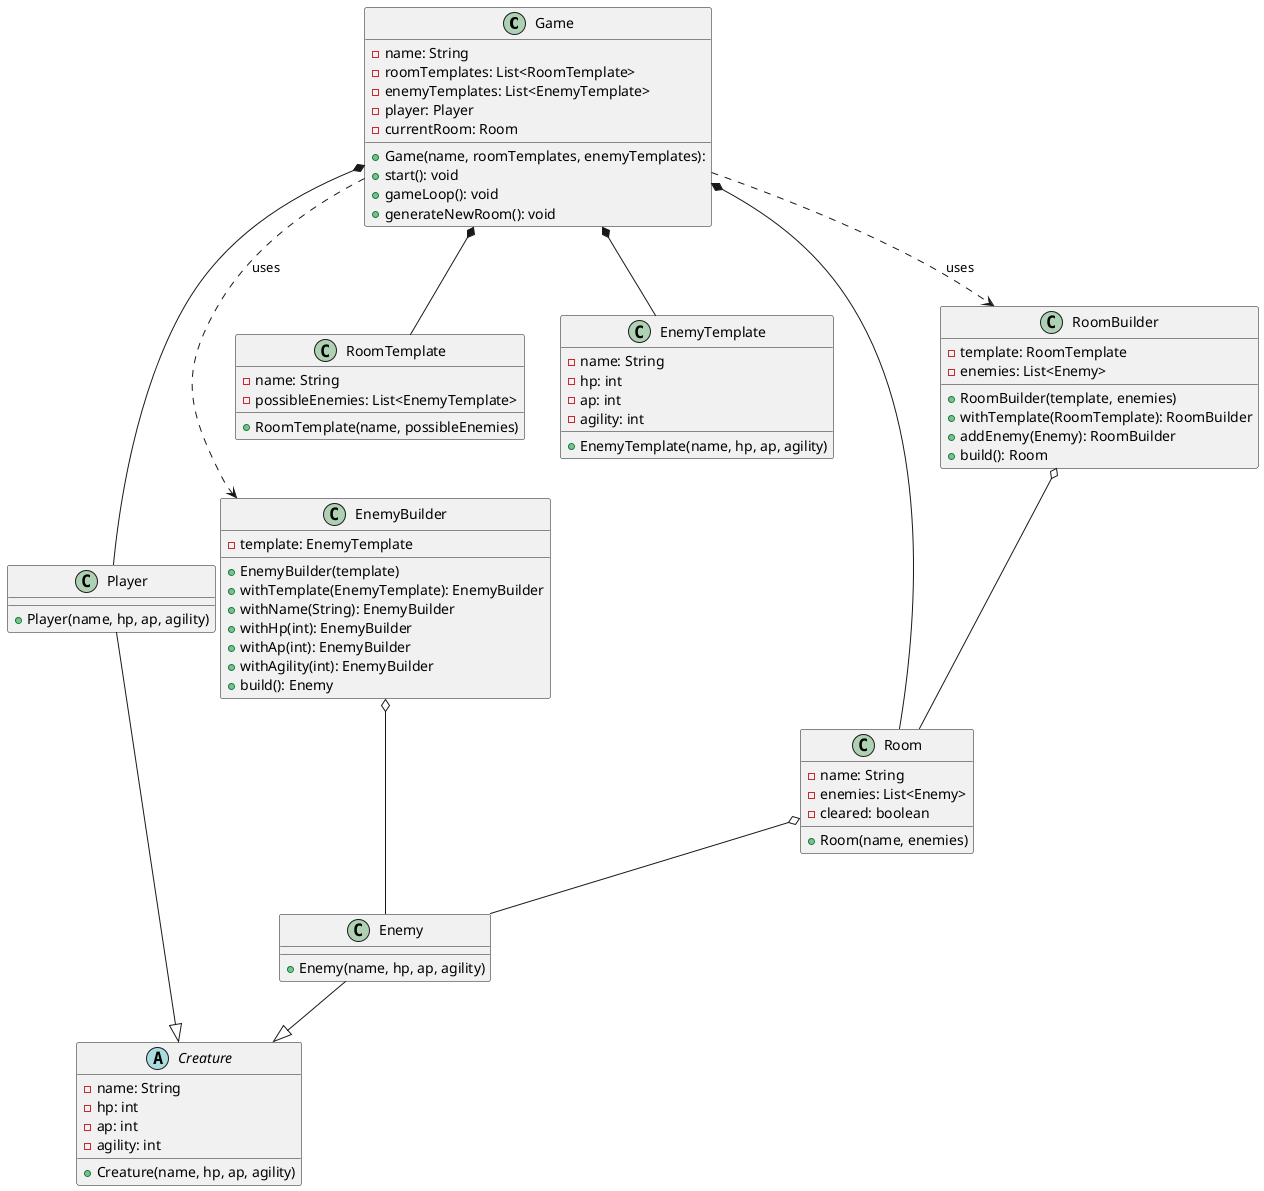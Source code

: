 @startuml class diagram
'======================
'   Domänenklassen
'======================
class Game {
    -name: String
    -roomTemplates: List<RoomTemplate>
    -enemyTemplates: List<EnemyTemplate>
    -player: Player
    -currentRoom: Room
    
    +Game(name, roomTemplates, enemyTemplates): 
    +start(): void
    +gameLoop(): void
    +generateNewRoom(): void
}

class Room {
    -name: String
    -enemies: List<Enemy>
    -cleared: boolean

    +Room(name, enemies)
}

abstract class Creature {
    -name: String
    -hp: int
    -ap: int
    -agility: int

    +Creature(name, hp, ap, agility)
}

class Player {

    +Player(name, hp, ap, agility)
}

class Enemy {

    +Enemy(name, hp, ap, agility)    
}

class RoomTemplate {
    -name: String
    -possibleEnemies: List<EnemyTemplate>

    +RoomTemplate(name, possibleEnemies)
}

class EnemyTemplate {
    -name: String
    -hp: int
    -ap: int
    -agility: int

    +EnemyTemplate(name, hp, ap, agility)
}

'======================
'   Builder-Klassen
'======================
class RoomBuilder {
    -template: RoomTemplate
    -enemies: List<Enemy>

    +RoomBuilder(template, enemies)
    +withTemplate(RoomTemplate): RoomBuilder
    +addEnemy(Enemy): RoomBuilder
    +build(): Room
}

class EnemyBuilder {
    -template: EnemyTemplate
    
    +EnemyBuilder(template)
    +withTemplate(EnemyTemplate): EnemyBuilder
    +withName(String): EnemyBuilder
    +withHp(int): EnemyBuilder
    +withAp(int): EnemyBuilder
    +withAgility(int): EnemyBuilder
    +build(): Enemy
}

'======================
'   Beziehungen
'======================
Game *-- Room
Game *-- Player
Game *-- RoomTemplate
Game *-- EnemyTemplate
Game ..> RoomBuilder     : uses
Game ..> EnemyBuilder    : uses

Room o-- Enemy

Player --|> Creature
Enemy  --|> Creature

RoomBuilder o-- Room
EnemyBuilder o-- Enemy
@enduml
